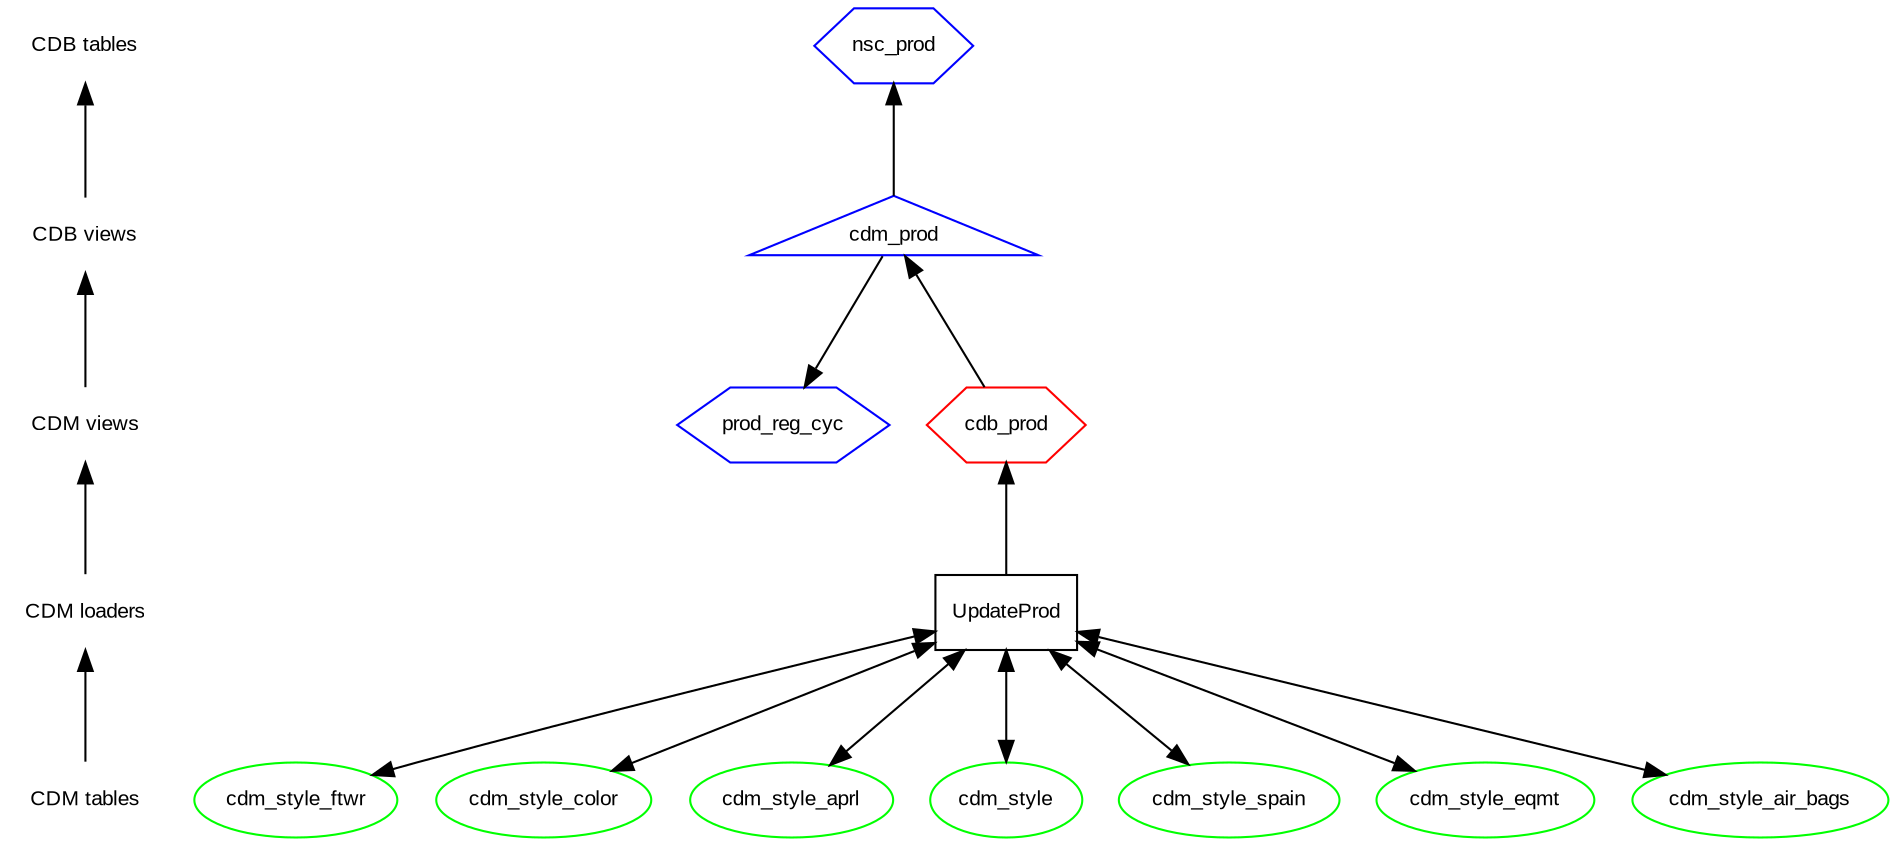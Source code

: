 digraph G {
ranksep=.75;

edge [fontname="Arial",fontsize="8"];
rankdir=BT;
concentrate=true;

node [shape=plaintext,fontname="Arial",fontsize="10"];
{ "CDM tables" -> "CDM loaders" -> "CDM views" -> "CDB views" -> "CDB tables"; }


UpdateProd [shape=rectangle color="black"];
cdm_prod [shape=triangle color="blue"];

nsc_prod [shape=hexagon color="blue"];
cdm_style_ftwr [shape=ellipse color="green"];
cdm_style_color [shape=ellipse color="green"];
cdm_style_aprl [shape=ellipse color="green"];
cdm_style [shape=ellipse color="green"];
cdm_style_spain [shape=ellipse color="green"];
cdm_style_eqmt [shape=ellipse color="green"];
cdm_style_air_bags [shape=ellipse color="green"];
cdb_prod [shape=hexagon color="red"];
prod_reg_cyc [shape=hexagon color="blue"];


{ rank = same; "CDM loaders"; "UpdateProd"; }
{ rank = same; "CDB tables"; "nsc_prod";  }
{ rank = same; "CDB views"; "cdm_prod";  }
{ rank = same; "CDM tables"; "cdm_style_ftwr"; "cdm_style_color"; "cdm_style_aprl"; "cdm_style"; "cdm_style_spain"; "cdm_style_eqmt"; "cdm_style_air_bags"; }
{ rank = same; "CDM views"; "cdb_prod"; "prod_reg_cyc";  }


cdb_prod -> cdm_prod;
cdm_style_ftwr -> UpdateProd;
cdm_style_ftwr -> UpdateProd;
cdm_style_color -> UpdateProd;
cdm_style_aprl -> UpdateProd;
cdm_style -> UpdateProd;
cdm_prod -> nsc_prod;
cdm_prod -> prod_reg_cyc;
cdm_style_spain -> UpdateProd;
cdm_style_eqmt -> UpdateProd;
cdm_style_air_bags -> UpdateProd;
UpdateProd -> cdm_style;
UpdateProd -> cdm_style_color;
UpdateProd -> cdm_style_ftwr;
UpdateProd -> cdm_style_aprl;
UpdateProd -> cdm_style_eqmt;
UpdateProd -> cdm_style_spain;
UpdateProd -> cdm_style_air_bags;
UpdateProd -> cdb_prod;


}
